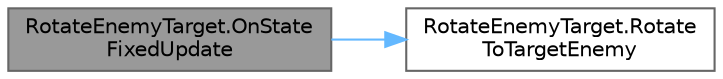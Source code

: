 digraph "RotateEnemyTarget.OnStateFixedUpdate"
{
 // LATEX_PDF_SIZE
  bgcolor="transparent";
  edge [fontname=Helvetica,fontsize=10,labelfontname=Helvetica,labelfontsize=10];
  node [fontname=Helvetica,fontsize=10,shape=box,height=0.2,width=0.4];
  rankdir="LR";
  Node1 [id="Node000001",label="RotateEnemyTarget.OnState\lFixedUpdate",height=0.2,width=0.4,color="gray40", fillcolor="grey60", style="filled", fontcolor="black",tooltip=" "];
  Node1 -> Node2 [id="edge1_Node000001_Node000002",color="steelblue1",style="solid",tooltip=" "];
  Node2 [id="Node000002",label="RotateEnemyTarget.Rotate\lToTargetEnemy",height=0.2,width=0.4,color="grey40", fillcolor="white", style="filled",URL="$class_rotate_enemy_target.html#afd86ae311ae59704ef55f6ea369df33a",tooltip=" "];
}
